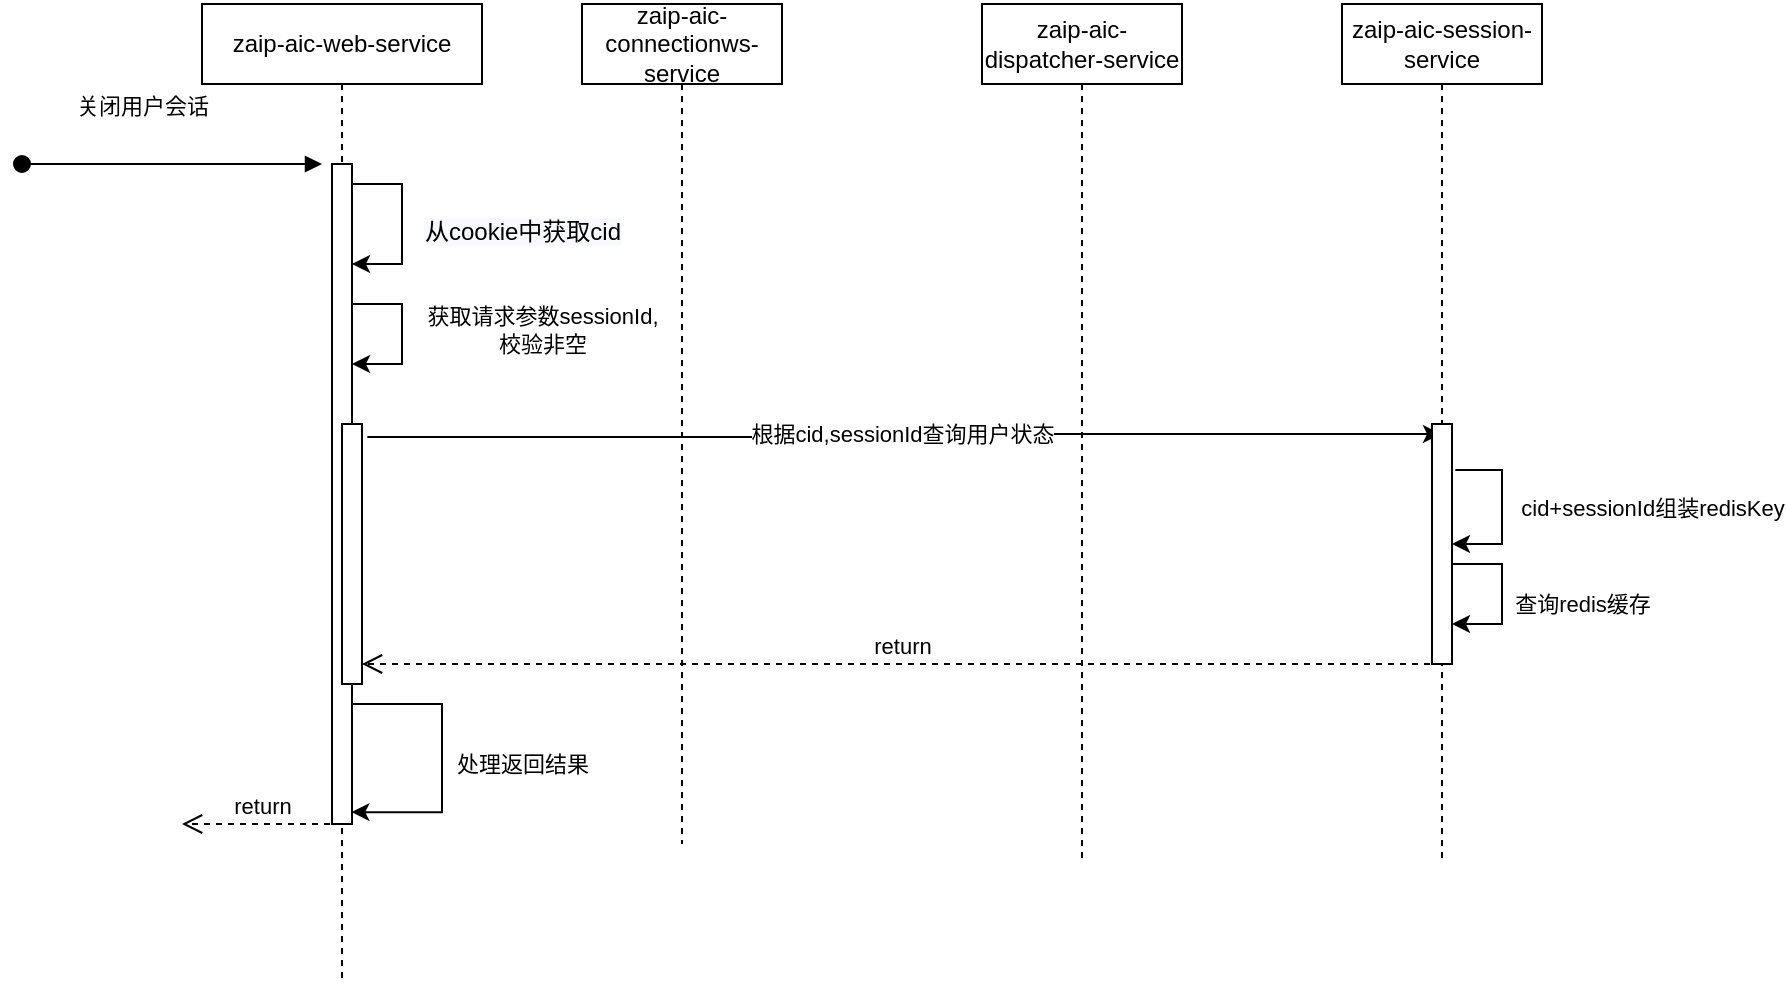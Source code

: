 <mxfile version="20.5.3" type="github"><diagram id="aC0cHqoq0AYvwJq9NSrj" name="第 1 页"><mxGraphModel dx="768" dy="406" grid="1" gridSize="10" guides="1" tooltips="1" connect="1" arrows="1" fold="1" page="1" pageScale="1" pageWidth="827" pageHeight="1169" math="0" shadow="0"><root><mxCell id="0"/><mxCell id="1" parent="0"/><mxCell id="LX_nnY6aulENI7ctJMNe-6" value="根据cid,sessionId查询用户状态" style="edgeStyle=orthogonalEdgeStyle;rounded=0;orthogonalLoop=1;jettySize=auto;html=1;exitX=1.267;exitY=0.05;exitDx=0;exitDy=0;exitPerimeter=0;" parent="1" source="LX_nnY6aulENI7ctJMNe-18" target="LX_nnY6aulENI7ctJMNe-3" edge="1"><mxGeometry relative="1" as="geometry"><Array as="points"/></mxGeometry></mxCell><mxCell id="LX_nnY6aulENI7ctJMNe-2" value="zaip-aic-connectionws-service" style="shape=umlLifeline;perimeter=lifelinePerimeter;whiteSpace=wrap;html=1;container=1;collapsible=0;recursiveResize=0;outlineConnect=0;" parent="1" vertex="1"><mxGeometry x="330" y="70" width="100" height="420" as="geometry"/></mxCell><mxCell id="LX_nnY6aulENI7ctJMNe-3" value="zaip-aic-session-service" style="shape=umlLifeline;perimeter=lifelinePerimeter;whiteSpace=wrap;html=1;container=1;collapsible=0;recursiveResize=0;outlineConnect=0;" parent="1" vertex="1"><mxGeometry x="710" y="70" width="100" height="430" as="geometry"/></mxCell><mxCell id="LX_nnY6aulENI7ctJMNe-14" value="" style="html=1;points=[];perimeter=orthogonalPerimeter;" parent="LX_nnY6aulENI7ctJMNe-3" vertex="1"><mxGeometry x="45" y="210" width="10" height="120" as="geometry"/></mxCell><mxCell id="LX_nnY6aulENI7ctJMNe-15" value="cid+sessionId组装redisKey" style="edgeStyle=orthogonalEdgeStyle;rounded=0;orthogonalLoop=1;jettySize=auto;html=1;exitX=1.167;exitY=0.192;exitDx=0;exitDy=0;exitPerimeter=0;" parent="LX_nnY6aulENI7ctJMNe-3" source="LX_nnY6aulENI7ctJMNe-14" target="LX_nnY6aulENI7ctJMNe-14" edge="1"><mxGeometry y="75" relative="1" as="geometry"><Array as="points"><mxPoint x="80" y="233"/><mxPoint x="80" y="270"/></Array><mxPoint as="offset"/></mxGeometry></mxCell><mxCell id="LX_nnY6aulENI7ctJMNe-21" value="查询redis缓存" style="edgeStyle=orthogonalEdgeStyle;rounded=0;orthogonalLoop=1;jettySize=auto;html=1;" parent="LX_nnY6aulENI7ctJMNe-3" source="LX_nnY6aulENI7ctJMNe-14" edge="1"><mxGeometry x="0.125" y="40" relative="1" as="geometry"><mxPoint x="55" y="310" as="targetPoint"/><Array as="points"><mxPoint x="80" y="280"/><mxPoint x="80" y="310"/></Array><mxPoint as="offset"/></mxGeometry></mxCell><mxCell id="LX_nnY6aulENI7ctJMNe-4" value="zaip-aic-dispatcher-service" style="shape=umlLifeline;perimeter=lifelinePerimeter;whiteSpace=wrap;html=1;container=1;collapsible=0;recursiveResize=0;outlineConnect=0;" parent="1" vertex="1"><mxGeometry x="530" y="70" width="100" height="430" as="geometry"/></mxCell><mxCell id="LX_nnY6aulENI7ctJMNe-1" value="zaip-aic-web-service" style="shape=umlLifeline;perimeter=lifelinePerimeter;whiteSpace=wrap;html=1;container=1;collapsible=0;recursiveResize=0;outlineConnect=0;" parent="1" vertex="1"><mxGeometry x="140" y="70" width="140" height="490" as="geometry"/></mxCell><mxCell id="LX_nnY6aulENI7ctJMNe-7" value="" style="html=1;points=[];perimeter=orthogonalPerimeter;" parent="LX_nnY6aulENI7ctJMNe-1" vertex="1"><mxGeometry x="65" y="80" width="10" height="330" as="geometry"/></mxCell><mxCell id="LX_nnY6aulENI7ctJMNe-9" value="&#10;&lt;span style=&quot;color: rgb(0, 0, 0); font-family: Helvetica; font-size: 12px; font-style: normal; font-variant-ligatures: normal; font-variant-caps: normal; font-weight: 400; letter-spacing: normal; orphans: 2; text-align: center; text-indent: 0px; text-transform: none; widows: 2; word-spacing: 0px; -webkit-text-stroke-width: 0px; background-color: rgb(248, 249, 250); text-decoration-thickness: initial; text-decoration-style: initial; text-decoration-color: initial; float: none; display: inline !important;&quot;&gt;从cookie中获取cid&lt;/span&gt;&#10;&#10;" style="edgeStyle=orthogonalEdgeStyle;rounded=0;orthogonalLoop=1;jettySize=auto;html=1;" parent="LX_nnY6aulENI7ctJMNe-1" source="LX_nnY6aulENI7ctJMNe-7" target="LX_nnY6aulENI7ctJMNe-7" edge="1"><mxGeometry x="0.222" y="60" relative="1" as="geometry"><Array as="points"><mxPoint x="100" y="90"/><mxPoint x="100" y="130"/></Array><mxPoint as="offset"/></mxGeometry></mxCell><mxCell id="LX_nnY6aulENI7ctJMNe-11" value="关闭用户会话" style="html=1;verticalAlign=bottom;startArrow=oval;startFill=1;endArrow=block;startSize=8;rounded=0;" parent="LX_nnY6aulENI7ctJMNe-1" edge="1"><mxGeometry x="-0.2" y="20" width="60" relative="1" as="geometry"><mxPoint x="-90" y="80" as="sourcePoint"/><mxPoint x="60" y="80" as="targetPoint"/><mxPoint as="offset"/></mxGeometry></mxCell><mxCell id="LX_nnY6aulENI7ctJMNe-17" value="获取请求参数sessionId,&lt;br&gt;校验非空&lt;br&gt;" style="edgeStyle=orthogonalEdgeStyle;rounded=0;orthogonalLoop=1;jettySize=auto;html=1;" parent="LX_nnY6aulENI7ctJMNe-1" edge="1"><mxGeometry x="-0.067" y="70" relative="1" as="geometry"><mxPoint x="75" y="150" as="sourcePoint"/><mxPoint x="75" y="180" as="targetPoint"/><Array as="points"><mxPoint x="100" y="150"/><mxPoint x="100" y="180"/></Array><mxPoint as="offset"/></mxGeometry></mxCell><mxCell id="LX_nnY6aulENI7ctJMNe-27" value="处理返回结果" style="edgeStyle=orthogonalEdgeStyle;rounded=0;orthogonalLoop=1;jettySize=auto;html=1;entryX=0.967;entryY=0.982;entryDx=0;entryDy=0;entryPerimeter=0;" parent="LX_nnY6aulENI7ctJMNe-1" source="LX_nnY6aulENI7ctJMNe-18" target="LX_nnY6aulENI7ctJMNe-7" edge="1"><mxGeometry x="0.101" y="40" relative="1" as="geometry"><Array as="points"><mxPoint x="75" y="350"/><mxPoint x="120" y="350"/><mxPoint x="120" y="404"/></Array><mxPoint as="offset"/></mxGeometry></mxCell><mxCell id="LX_nnY6aulENI7ctJMNe-18" value="" style="html=1;points=[];perimeter=orthogonalPerimeter;" parent="LX_nnY6aulENI7ctJMNe-1" vertex="1"><mxGeometry x="70" y="210" width="10" height="130" as="geometry"/></mxCell><mxCell id="LX_nnY6aulENI7ctJMNe-24" value="return" style="html=1;verticalAlign=bottom;endArrow=open;dashed=1;endSize=8;rounded=0;" parent="1" edge="1"><mxGeometry relative="1" as="geometry"><mxPoint x="760" y="400" as="sourcePoint"/><mxPoint x="220" y="400" as="targetPoint"/></mxGeometry></mxCell><mxCell id="LX_nnY6aulENI7ctJMNe-28" value="return" style="html=1;verticalAlign=bottom;endArrow=open;dashed=1;endSize=8;rounded=0;" parent="1" edge="1"><mxGeometry relative="1" as="geometry"><mxPoint x="210" y="480" as="sourcePoint"/><mxPoint x="130" y="480" as="targetPoint"/></mxGeometry></mxCell></root></mxGraphModel></diagram></mxfile>
